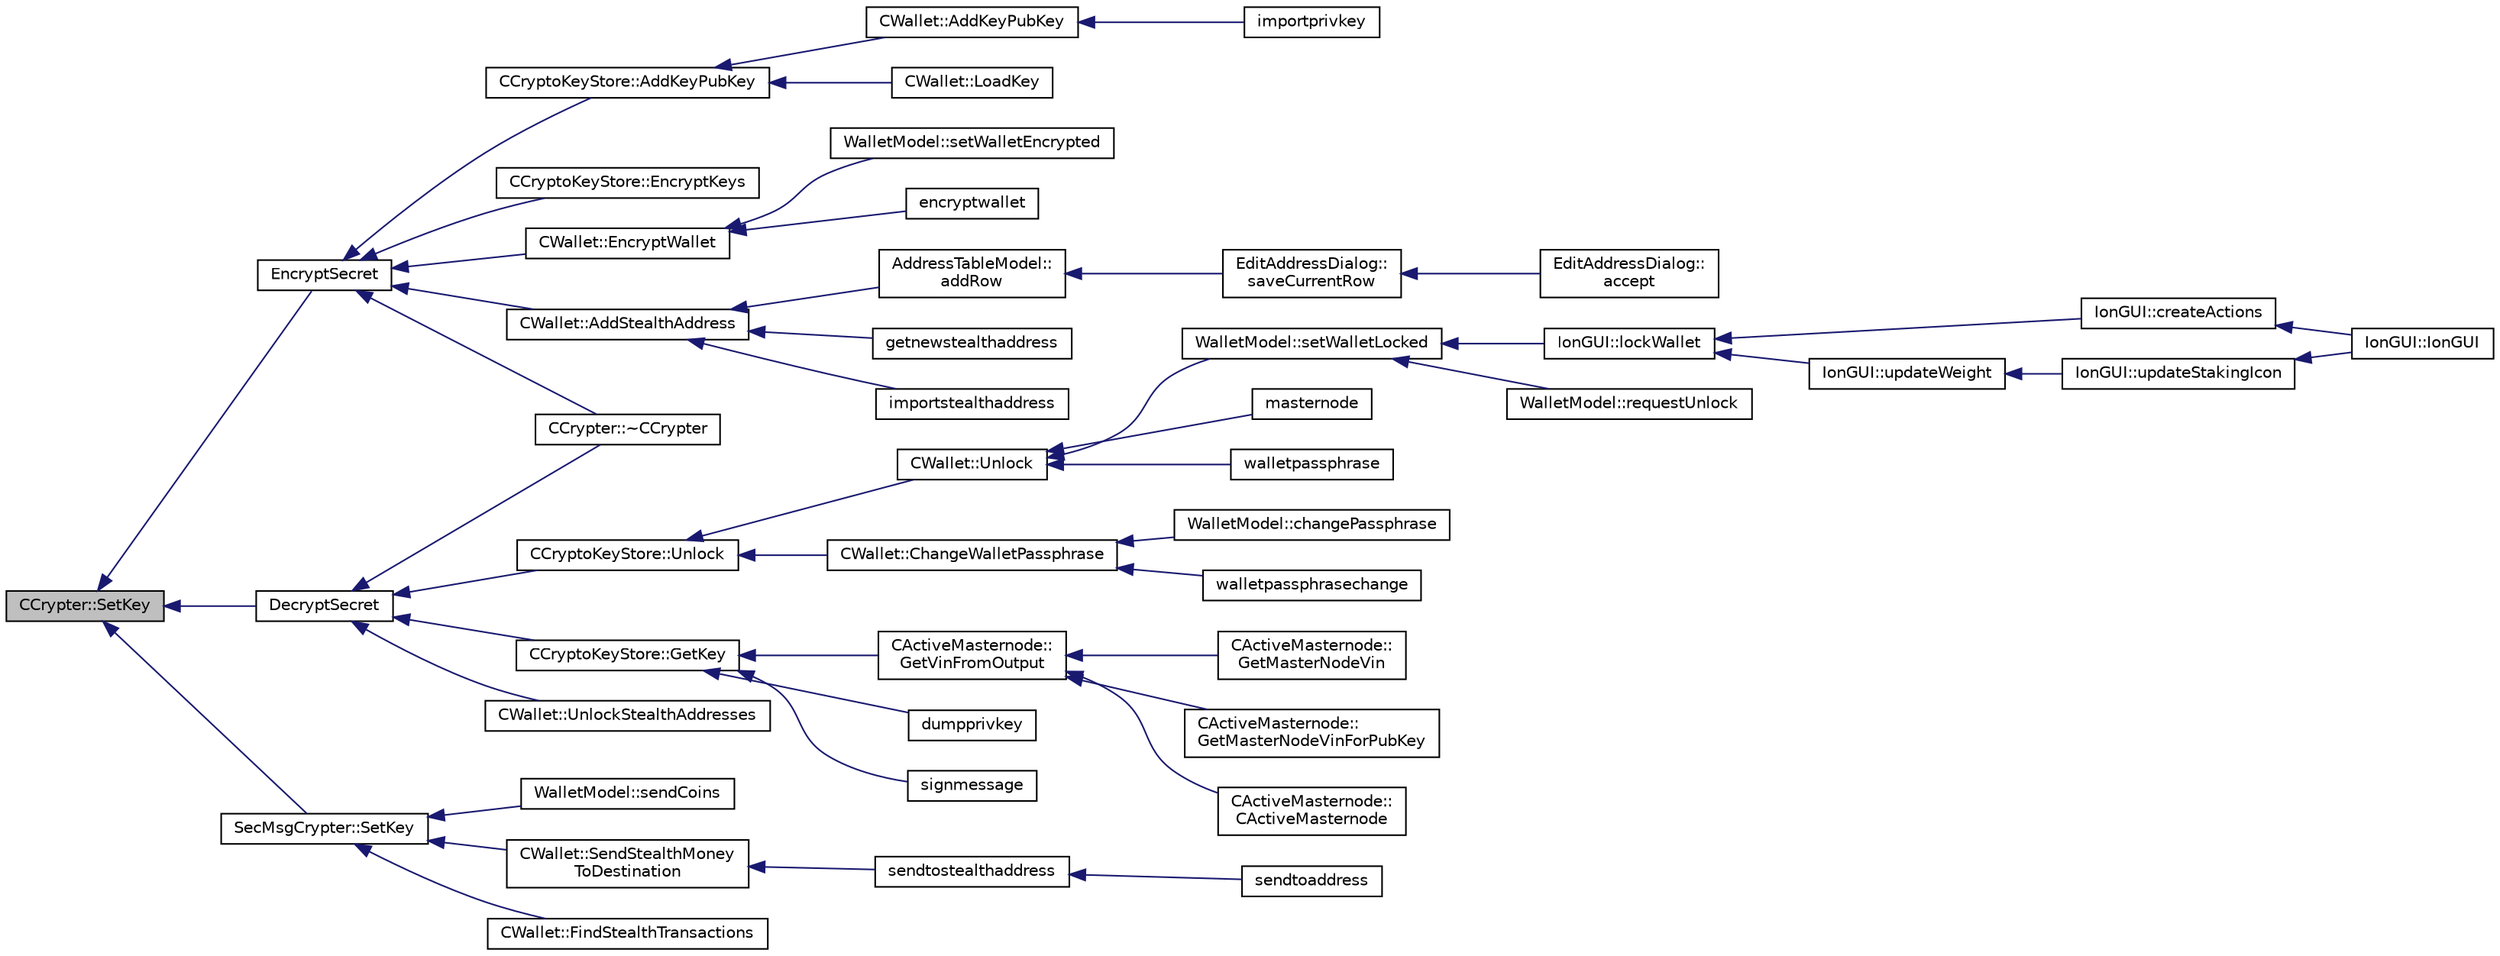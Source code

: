 digraph "CCrypter::SetKey"
{
  edge [fontname="Helvetica",fontsize="10",labelfontname="Helvetica",labelfontsize="10"];
  node [fontname="Helvetica",fontsize="10",shape=record];
  rankdir="LR";
  Node74 [label="CCrypter::SetKey",height=0.2,width=0.4,color="black", fillcolor="grey75", style="filled", fontcolor="black"];
  Node74 -> Node75 [dir="back",color="midnightblue",fontsize="10",style="solid",fontname="Helvetica"];
  Node75 [label="EncryptSecret",height=0.2,width=0.4,color="black", fillcolor="white", style="filled",URL="$df/d1f/crypter_8h.html#a4fa4e3134d2b6e4913b9ce6369820697"];
  Node75 -> Node76 [dir="back",color="midnightblue",fontsize="10",style="solid",fontname="Helvetica"];
  Node76 [label="CCryptoKeyStore::AddKeyPubKey",height=0.2,width=0.4,color="black", fillcolor="white", style="filled",URL="$db/dad/class_c_crypto_key_store.html#a340109b8673267676a34664a76ed3274"];
  Node76 -> Node77 [dir="back",color="midnightblue",fontsize="10",style="solid",fontname="Helvetica"];
  Node77 [label="CWallet::AddKeyPubKey",height=0.2,width=0.4,color="black", fillcolor="white", style="filled",URL="$d2/de5/class_c_wallet.html#a3240da36cd717146296969227a3e0bd5"];
  Node77 -> Node78 [dir="back",color="midnightblue",fontsize="10",style="solid",fontname="Helvetica"];
  Node78 [label="importprivkey",height=0.2,width=0.4,color="black", fillcolor="white", style="filled",URL="$dc/dbf/rpcdump_8cpp.html#a3a6fdb974fce01220a895393d444e981"];
  Node76 -> Node79 [dir="back",color="midnightblue",fontsize="10",style="solid",fontname="Helvetica"];
  Node79 [label="CWallet::LoadKey",height=0.2,width=0.4,color="black", fillcolor="white", style="filled",URL="$d2/de5/class_c_wallet.html#a439bab81d7989f91a4f0909960516eea"];
  Node75 -> Node80 [dir="back",color="midnightblue",fontsize="10",style="solid",fontname="Helvetica"];
  Node80 [label="CCryptoKeyStore::EncryptKeys",height=0.2,width=0.4,color="black", fillcolor="white", style="filled",URL="$db/dad/class_c_crypto_key_store.html#a8c0f6b63fb04193df16243c4459b7c61"];
  Node75 -> Node81 [dir="back",color="midnightblue",fontsize="10",style="solid",fontname="Helvetica"];
  Node81 [label="CCrypter::~CCrypter",height=0.2,width=0.4,color="black", fillcolor="white", style="filled",URL="$d7/d89/class_c_crypter.html#ac0dccc762fb60fe9605409232ebfaa0f"];
  Node75 -> Node82 [dir="back",color="midnightblue",fontsize="10",style="solid",fontname="Helvetica"];
  Node82 [label="CWallet::EncryptWallet",height=0.2,width=0.4,color="black", fillcolor="white", style="filled",URL="$d2/de5/class_c_wallet.html#ab34fe5bf771619dcbe22a65f013e5469"];
  Node82 -> Node83 [dir="back",color="midnightblue",fontsize="10",style="solid",fontname="Helvetica"];
  Node83 [label="WalletModel::setWalletEncrypted",height=0.2,width=0.4,color="black", fillcolor="white", style="filled",URL="$d4/d27/class_wallet_model.html#a444340830badcd48e3a4dd6b03d9c4d7"];
  Node82 -> Node84 [dir="back",color="midnightblue",fontsize="10",style="solid",fontname="Helvetica"];
  Node84 [label="encryptwallet",height=0.2,width=0.4,color="black", fillcolor="white", style="filled",URL="$df/d1d/rpcwallet_8cpp.html#a5fb49bac2748015a256c63e9f8ccc539"];
  Node75 -> Node85 [dir="back",color="midnightblue",fontsize="10",style="solid",fontname="Helvetica"];
  Node85 [label="CWallet::AddStealthAddress",height=0.2,width=0.4,color="black", fillcolor="white", style="filled",URL="$d2/de5/class_c_wallet.html#a19d6a23e37ff619c741b7dfa9279b973"];
  Node85 -> Node86 [dir="back",color="midnightblue",fontsize="10",style="solid",fontname="Helvetica"];
  Node86 [label="AddressTableModel::\laddRow",height=0.2,width=0.4,color="black", fillcolor="white", style="filled",URL="$d9/ded/class_address_table_model.html#a08ab9ae401a18d193f0e39551de81280"];
  Node86 -> Node87 [dir="back",color="midnightblue",fontsize="10",style="solid",fontname="Helvetica"];
  Node87 [label="EditAddressDialog::\lsaveCurrentRow",height=0.2,width=0.4,color="black", fillcolor="white", style="filled",URL="$da/db7/class_edit_address_dialog.html#a8494a551799cd1f4c253e557424c206c"];
  Node87 -> Node88 [dir="back",color="midnightblue",fontsize="10",style="solid",fontname="Helvetica"];
  Node88 [label="EditAddressDialog::\laccept",height=0.2,width=0.4,color="black", fillcolor="white", style="filled",URL="$da/db7/class_edit_address_dialog.html#ac52b71129806bccf6533d0e9441393b6"];
  Node85 -> Node89 [dir="back",color="midnightblue",fontsize="10",style="solid",fontname="Helvetica"];
  Node89 [label="getnewstealthaddress",height=0.2,width=0.4,color="black", fillcolor="white", style="filled",URL="$df/d1d/rpcwallet_8cpp.html#a59139de50de79af3d3960ddbb5ee5340"];
  Node85 -> Node90 [dir="back",color="midnightblue",fontsize="10",style="solid",fontname="Helvetica"];
  Node90 [label="importstealthaddress",height=0.2,width=0.4,color="black", fillcolor="white", style="filled",URL="$df/d1d/rpcwallet_8cpp.html#a4bde25c1b4a97ec6068d2808594c9820"];
  Node74 -> Node91 [dir="back",color="midnightblue",fontsize="10",style="solid",fontname="Helvetica"];
  Node91 [label="DecryptSecret",height=0.2,width=0.4,color="black", fillcolor="white", style="filled",URL="$df/d1f/crypter_8h.html#aded00aa7498a7485a00e77a20856b3e4"];
  Node91 -> Node92 [dir="back",color="midnightblue",fontsize="10",style="solid",fontname="Helvetica"];
  Node92 [label="CCryptoKeyStore::Unlock",height=0.2,width=0.4,color="black", fillcolor="white", style="filled",URL="$db/dad/class_c_crypto_key_store.html#a81bd70e18aa75f566526620a74f9cd88"];
  Node92 -> Node93 [dir="back",color="midnightblue",fontsize="10",style="solid",fontname="Helvetica"];
  Node93 [label="CWallet::Unlock",height=0.2,width=0.4,color="black", fillcolor="white", style="filled",URL="$d2/de5/class_c_wallet.html#a654ae5a3a7c4c7c7bfd271f108781b40"];
  Node93 -> Node94 [dir="back",color="midnightblue",fontsize="10",style="solid",fontname="Helvetica"];
  Node94 [label="WalletModel::setWalletLocked",height=0.2,width=0.4,color="black", fillcolor="white", style="filled",URL="$d4/d27/class_wallet_model.html#a5a8b65bfaecb0813d64c733f4f34f090"];
  Node94 -> Node95 [dir="back",color="midnightblue",fontsize="10",style="solid",fontname="Helvetica"];
  Node95 [label="IonGUI::lockWallet",height=0.2,width=0.4,color="black", fillcolor="white", style="filled",URL="$dc/d0b/class_ion_g_u_i.html#abfbef460c97022eea4d5e2dec1887ba0"];
  Node95 -> Node96 [dir="back",color="midnightblue",fontsize="10",style="solid",fontname="Helvetica"];
  Node96 [label="IonGUI::createActions",height=0.2,width=0.4,color="black", fillcolor="white", style="filled",URL="$dc/d0b/class_ion_g_u_i.html#a5a5e1c2fbc2fec3d925d654c61a8b252",tooltip="Create the main UI actions. "];
  Node96 -> Node97 [dir="back",color="midnightblue",fontsize="10",style="solid",fontname="Helvetica"];
  Node97 [label="IonGUI::IonGUI",height=0.2,width=0.4,color="black", fillcolor="white", style="filled",URL="$dc/d0b/class_ion_g_u_i.html#ad0e22e4901b039bcc987ef0328c8c5d4"];
  Node95 -> Node98 [dir="back",color="midnightblue",fontsize="10",style="solid",fontname="Helvetica"];
  Node98 [label="IonGUI::updateWeight",height=0.2,width=0.4,color="black", fillcolor="white", style="filled",URL="$dc/d0b/class_ion_g_u_i.html#a2689de984576a927ea382a800a81a3f0"];
  Node98 -> Node99 [dir="back",color="midnightblue",fontsize="10",style="solid",fontname="Helvetica"];
  Node99 [label="IonGUI::updateStakingIcon",height=0.2,width=0.4,color="black", fillcolor="white", style="filled",URL="$dc/d0b/class_ion_g_u_i.html#a5e9ba63b943650e5dec3ab6e13e9a20b"];
  Node99 -> Node97 [dir="back",color="midnightblue",fontsize="10",style="solid",fontname="Helvetica"];
  Node94 -> Node100 [dir="back",color="midnightblue",fontsize="10",style="solid",fontname="Helvetica"];
  Node100 [label="WalletModel::requestUnlock",height=0.2,width=0.4,color="black", fillcolor="white", style="filled",URL="$d4/d27/class_wallet_model.html#ae98eaede9493625ce778a0a873b3d124"];
  Node93 -> Node101 [dir="back",color="midnightblue",fontsize="10",style="solid",fontname="Helvetica"];
  Node101 [label="masternode",height=0.2,width=0.4,color="black", fillcolor="white", style="filled",URL="$d5/d6b/rpcstashedsend_8cpp.html#a30609e443aeb47c29ed0878d16b1b5e1"];
  Node93 -> Node102 [dir="back",color="midnightblue",fontsize="10",style="solid",fontname="Helvetica"];
  Node102 [label="walletpassphrase",height=0.2,width=0.4,color="black", fillcolor="white", style="filled",URL="$df/d1d/rpcwallet_8cpp.html#a733f7c70e7c18783935e6de9643c0086"];
  Node92 -> Node103 [dir="back",color="midnightblue",fontsize="10",style="solid",fontname="Helvetica"];
  Node103 [label="CWallet::ChangeWalletPassphrase",height=0.2,width=0.4,color="black", fillcolor="white", style="filled",URL="$d2/de5/class_c_wallet.html#a4abcec3066e7c462f4564c159fc15031"];
  Node103 -> Node104 [dir="back",color="midnightblue",fontsize="10",style="solid",fontname="Helvetica"];
  Node104 [label="WalletModel::changePassphrase",height=0.2,width=0.4,color="black", fillcolor="white", style="filled",URL="$d4/d27/class_wallet_model.html#a67ebff3f267b5c9973c0465184c085a4"];
  Node103 -> Node105 [dir="back",color="midnightblue",fontsize="10",style="solid",fontname="Helvetica"];
  Node105 [label="walletpassphrasechange",height=0.2,width=0.4,color="black", fillcolor="white", style="filled",URL="$df/d1d/rpcwallet_8cpp.html#a84ad884957e24688433be32a9ca70933"];
  Node91 -> Node106 [dir="back",color="midnightblue",fontsize="10",style="solid",fontname="Helvetica"];
  Node106 [label="CCryptoKeyStore::GetKey",height=0.2,width=0.4,color="black", fillcolor="white", style="filled",URL="$db/dad/class_c_crypto_key_store.html#af46ec271fffb65a113702ba40a3738c8"];
  Node106 -> Node107 [dir="back",color="midnightblue",fontsize="10",style="solid",fontname="Helvetica"];
  Node107 [label="CActiveMasternode::\lGetVinFromOutput",height=0.2,width=0.4,color="black", fillcolor="white", style="filled",URL="$d9/d29/class_c_active_masternode.html#abc2ae1e24001f80ace4bbea2b6453944"];
  Node107 -> Node108 [dir="back",color="midnightblue",fontsize="10",style="solid",fontname="Helvetica"];
  Node108 [label="CActiveMasternode::\lGetMasterNodeVin",height=0.2,width=0.4,color="black", fillcolor="white", style="filled",URL="$d9/d29/class_c_active_masternode.html#adc93036b86ee9ef6abe5e0b783a51283"];
  Node107 -> Node109 [dir="back",color="midnightblue",fontsize="10",style="solid",fontname="Helvetica"];
  Node109 [label="CActiveMasternode::\lGetMasterNodeVinForPubKey",height=0.2,width=0.4,color="black", fillcolor="white", style="filled",URL="$d9/d29/class_c_active_masternode.html#ada17e6bbfd69a3acf166b49c10365da4"];
  Node107 -> Node110 [dir="back",color="midnightblue",fontsize="10",style="solid",fontname="Helvetica"];
  Node110 [label="CActiveMasternode::\lCActiveMasternode",height=0.2,width=0.4,color="black", fillcolor="white", style="filled",URL="$d9/d29/class_c_active_masternode.html#a7ffb946d1b2aad0054d3b3efce8c0543"];
  Node106 -> Node111 [dir="back",color="midnightblue",fontsize="10",style="solid",fontname="Helvetica"];
  Node111 [label="dumpprivkey",height=0.2,width=0.4,color="black", fillcolor="white", style="filled",URL="$dc/dbf/rpcdump_8cpp.html#a4010fb238298e15c540d3e5ecd60f858"];
  Node106 -> Node112 [dir="back",color="midnightblue",fontsize="10",style="solid",fontname="Helvetica"];
  Node112 [label="signmessage",height=0.2,width=0.4,color="black", fillcolor="white", style="filled",URL="$df/d1d/rpcwallet_8cpp.html#a315b42a2c859c4b50a54c1b05984928c"];
  Node91 -> Node81 [dir="back",color="midnightblue",fontsize="10",style="solid",fontname="Helvetica"];
  Node91 -> Node113 [dir="back",color="midnightblue",fontsize="10",style="solid",fontname="Helvetica"];
  Node113 [label="CWallet::UnlockStealthAddresses",height=0.2,width=0.4,color="black", fillcolor="white", style="filled",URL="$d2/de5/class_c_wallet.html#ac45af0632ea59c56295d3158b7387f33"];
  Node74 -> Node114 [dir="back",color="midnightblue",fontsize="10",style="solid",fontname="Helvetica"];
  Node114 [label="SecMsgCrypter::SetKey",height=0.2,width=0.4,color="black", fillcolor="white", style="filled",URL="$dc/dd6/class_sec_msg_crypter.html#a16056670b845c1e9fc28232feee9efd5"];
  Node114 -> Node115 [dir="back",color="midnightblue",fontsize="10",style="solid",fontname="Helvetica"];
  Node115 [label="WalletModel::sendCoins",height=0.2,width=0.4,color="black", fillcolor="white", style="filled",URL="$d4/d27/class_wallet_model.html#a053fb3ff2b8b0347f83e6bb591126746"];
  Node114 -> Node116 [dir="back",color="midnightblue",fontsize="10",style="solid",fontname="Helvetica"];
  Node116 [label="CWallet::SendStealthMoney\lToDestination",height=0.2,width=0.4,color="black", fillcolor="white", style="filled",URL="$d2/de5/class_c_wallet.html#afce932bf3aa678046ab75eccff004858"];
  Node116 -> Node117 [dir="back",color="midnightblue",fontsize="10",style="solid",fontname="Helvetica"];
  Node117 [label="sendtostealthaddress",height=0.2,width=0.4,color="black", fillcolor="white", style="filled",URL="$df/d1d/rpcwallet_8cpp.html#ad901105908c7eea072067a49643a906e"];
  Node117 -> Node118 [dir="back",color="midnightblue",fontsize="10",style="solid",fontname="Helvetica"];
  Node118 [label="sendtoaddress",height=0.2,width=0.4,color="black", fillcolor="white", style="filled",URL="$df/d1d/rpcwallet_8cpp.html#a134064858f9cfa4775a6ae34cac2b133"];
  Node114 -> Node119 [dir="back",color="midnightblue",fontsize="10",style="solid",fontname="Helvetica"];
  Node119 [label="CWallet::FindStealthTransactions",height=0.2,width=0.4,color="black", fillcolor="white", style="filled",URL="$d2/de5/class_c_wallet.html#a5d0e2025dc7a87a0406be272b80509ee"];
}

